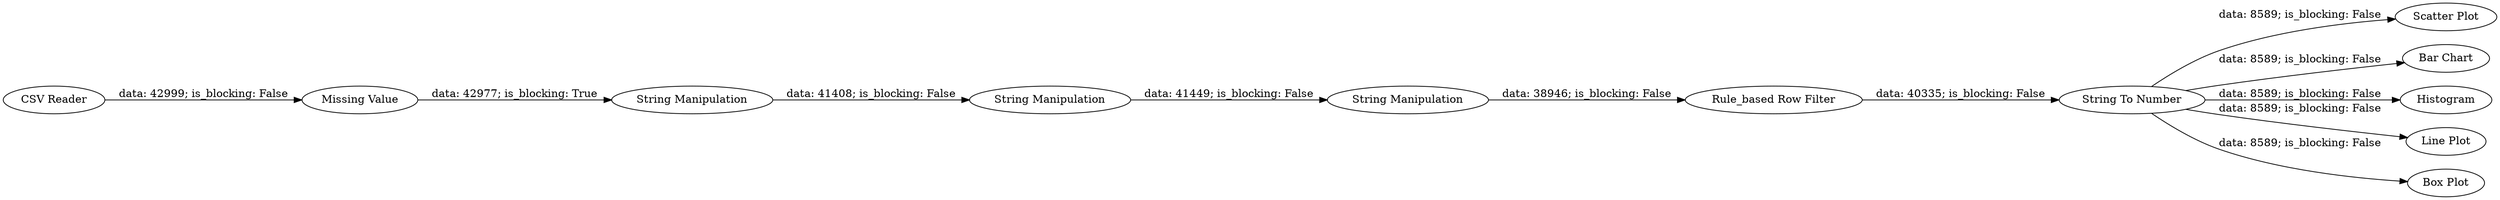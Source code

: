 digraph {
	"-2369733051857929380_2" [label="Missing Value"]
	"-2369733051857929380_10" [label="Scatter Plot"]
	"-2369733051857929380_12" [label="String To Number"]
	"-2369733051857929380_6" [label="Rule_based Row Filter"]
	"-2369733051857929380_5" [label="String Manipulation"]
	"-2369733051857929380_4" [label="String Manipulation"]
	"-2369733051857929380_7" [label="Bar Chart"]
	"-2369733051857929380_8" [label=Histogram]
	"-2369733051857929380_9" [label="Line Plot"]
	"-2369733051857929380_1" [label="CSV Reader"]
	"-2369733051857929380_3" [label="String Manipulation"]
	"-2369733051857929380_11" [label="Box Plot"]
	"-2369733051857929380_5" -> "-2369733051857929380_6" [label="data: 38946; is_blocking: False"]
	"-2369733051857929380_12" -> "-2369733051857929380_11" [label="data: 8589; is_blocking: False"]
	"-2369733051857929380_12" -> "-2369733051857929380_9" [label="data: 8589; is_blocking: False"]
	"-2369733051857929380_12" -> "-2369733051857929380_8" [label="data: 8589; is_blocking: False"]
	"-2369733051857929380_2" -> "-2369733051857929380_3" [label="data: 42977; is_blocking: True"]
	"-2369733051857929380_4" -> "-2369733051857929380_5" [label="data: 41449; is_blocking: False"]
	"-2369733051857929380_12" -> "-2369733051857929380_7" [label="data: 8589; is_blocking: False"]
	"-2369733051857929380_6" -> "-2369733051857929380_12" [label="data: 40335; is_blocking: False"]
	"-2369733051857929380_1" -> "-2369733051857929380_2" [label="data: 42999; is_blocking: False"]
	"-2369733051857929380_3" -> "-2369733051857929380_4" [label="data: 41408; is_blocking: False"]
	"-2369733051857929380_12" -> "-2369733051857929380_10" [label="data: 8589; is_blocking: False"]
	rankdir=LR
}
